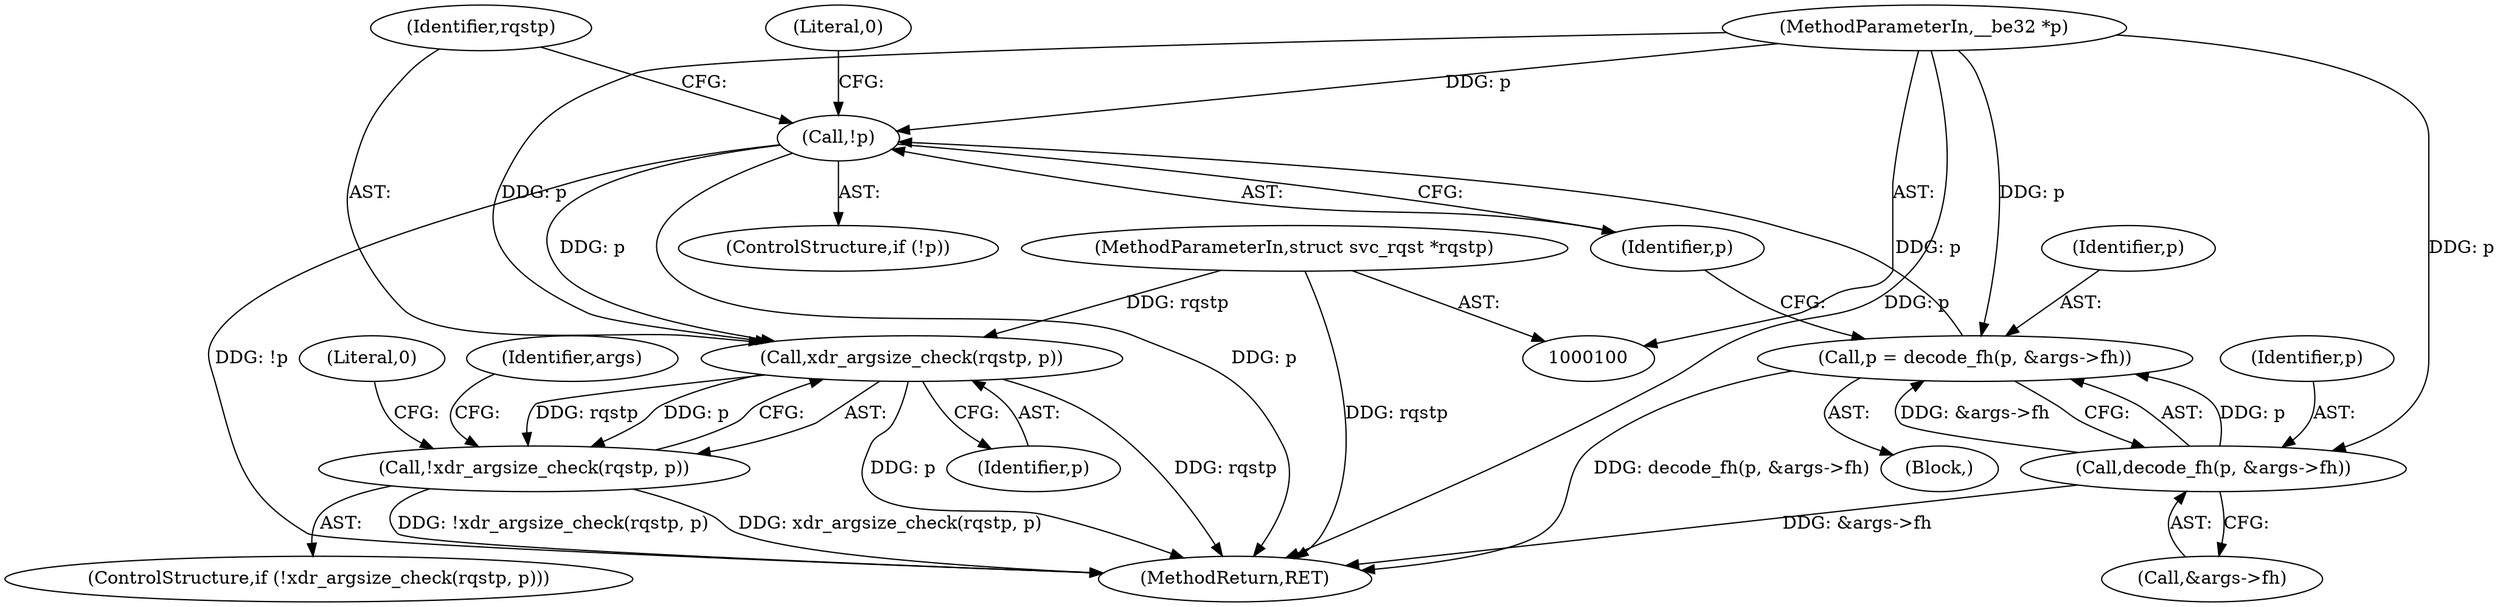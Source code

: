 digraph "0_linux_c70422f760c120480fee4de6c38804c72aa26bc1_17@pointer" {
"1000120" [label="(Call,xdr_argsize_check(rqstp, p))"];
"1000101" [label="(MethodParameterIn,struct svc_rqst *rqstp)"];
"1000114" [label="(Call,!p)"];
"1000105" [label="(Call,p = decode_fh(p, &args->fh))"];
"1000107" [label="(Call,decode_fh(p, &args->fh))"];
"1000102" [label="(MethodParameterIn,__be32 *p)"];
"1000119" [label="(Call,!xdr_argsize_check(rqstp, p))"];
"1000118" [label="(ControlStructure,if (!xdr_argsize_check(rqstp, p)))"];
"1000113" [label="(ControlStructure,if (!p))"];
"1000119" [label="(Call,!xdr_argsize_check(rqstp, p))"];
"1000114" [label="(Call,!p)"];
"1000106" [label="(Identifier,p)"];
"1000105" [label="(Call,p = decode_fh(p, &args->fh))"];
"1000120" [label="(Call,xdr_argsize_check(rqstp, p))"];
"1000108" [label="(Identifier,p)"];
"1000122" [label="(Identifier,p)"];
"1000115" [label="(Identifier,p)"];
"1000104" [label="(Block,)"];
"1000102" [label="(MethodParameterIn,__be32 *p)"];
"1000117" [label="(Literal,0)"];
"1000124" [label="(Literal,0)"];
"1000107" [label="(Call,decode_fh(p, &args->fh))"];
"1000109" [label="(Call,&args->fh)"];
"1000127" [label="(Identifier,args)"];
"1000121" [label="(Identifier,rqstp)"];
"1000137" [label="(MethodReturn,RET)"];
"1000101" [label="(MethodParameterIn,struct svc_rqst *rqstp)"];
"1000120" -> "1000119"  [label="AST: "];
"1000120" -> "1000122"  [label="CFG: "];
"1000121" -> "1000120"  [label="AST: "];
"1000122" -> "1000120"  [label="AST: "];
"1000119" -> "1000120"  [label="CFG: "];
"1000120" -> "1000137"  [label="DDG: p"];
"1000120" -> "1000137"  [label="DDG: rqstp"];
"1000120" -> "1000119"  [label="DDG: rqstp"];
"1000120" -> "1000119"  [label="DDG: p"];
"1000101" -> "1000120"  [label="DDG: rqstp"];
"1000114" -> "1000120"  [label="DDG: p"];
"1000102" -> "1000120"  [label="DDG: p"];
"1000101" -> "1000100"  [label="AST: "];
"1000101" -> "1000137"  [label="DDG: rqstp"];
"1000114" -> "1000113"  [label="AST: "];
"1000114" -> "1000115"  [label="CFG: "];
"1000115" -> "1000114"  [label="AST: "];
"1000117" -> "1000114"  [label="CFG: "];
"1000121" -> "1000114"  [label="CFG: "];
"1000114" -> "1000137"  [label="DDG: !p"];
"1000114" -> "1000137"  [label="DDG: p"];
"1000105" -> "1000114"  [label="DDG: p"];
"1000102" -> "1000114"  [label="DDG: p"];
"1000105" -> "1000104"  [label="AST: "];
"1000105" -> "1000107"  [label="CFG: "];
"1000106" -> "1000105"  [label="AST: "];
"1000107" -> "1000105"  [label="AST: "];
"1000115" -> "1000105"  [label="CFG: "];
"1000105" -> "1000137"  [label="DDG: decode_fh(p, &args->fh)"];
"1000107" -> "1000105"  [label="DDG: p"];
"1000107" -> "1000105"  [label="DDG: &args->fh"];
"1000102" -> "1000105"  [label="DDG: p"];
"1000107" -> "1000109"  [label="CFG: "];
"1000108" -> "1000107"  [label="AST: "];
"1000109" -> "1000107"  [label="AST: "];
"1000107" -> "1000137"  [label="DDG: &args->fh"];
"1000102" -> "1000107"  [label="DDG: p"];
"1000102" -> "1000100"  [label="AST: "];
"1000102" -> "1000137"  [label="DDG: p"];
"1000119" -> "1000118"  [label="AST: "];
"1000124" -> "1000119"  [label="CFG: "];
"1000127" -> "1000119"  [label="CFG: "];
"1000119" -> "1000137"  [label="DDG: !xdr_argsize_check(rqstp, p)"];
"1000119" -> "1000137"  [label="DDG: xdr_argsize_check(rqstp, p)"];
}
